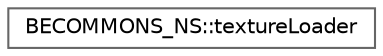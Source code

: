 digraph "Gráfico de Hierarquia de Classes"
{
 // LATEX_PDF_SIZE
  bgcolor="transparent";
  edge [fontname=Helvetica,fontsize=10,labelfontname=Helvetica,labelfontsize=10];
  node [fontname=Helvetica,fontsize=10,shape=box,height=0.2,width=0.4];
  rankdir="LR";
  Node0 [id="Node000000",label="BECOMMONS_NS::textureLoader",height=0.2,width=0.4,color="grey40", fillcolor="white", style="filled",URL="$classBECOMMONS__NS_1_1textureLoader.html",tooltip=" "];
}
